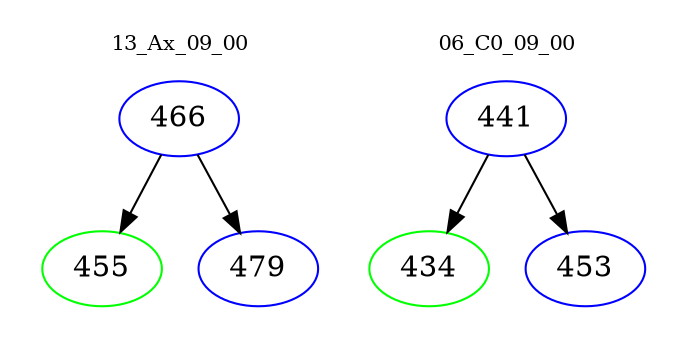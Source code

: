 digraph{
subgraph cluster_0 {
color = white
label = "13_Ax_09_00";
fontsize=10;
T0_466 [label="466", color="blue"]
T0_466 -> T0_455 [color="black"]
T0_455 [label="455", color="green"]
T0_466 -> T0_479 [color="black"]
T0_479 [label="479", color="blue"]
}
subgraph cluster_1 {
color = white
label = "06_C0_09_00";
fontsize=10;
T1_441 [label="441", color="blue"]
T1_441 -> T1_434 [color="black"]
T1_434 [label="434", color="green"]
T1_441 -> T1_453 [color="black"]
T1_453 [label="453", color="blue"]
}
}
